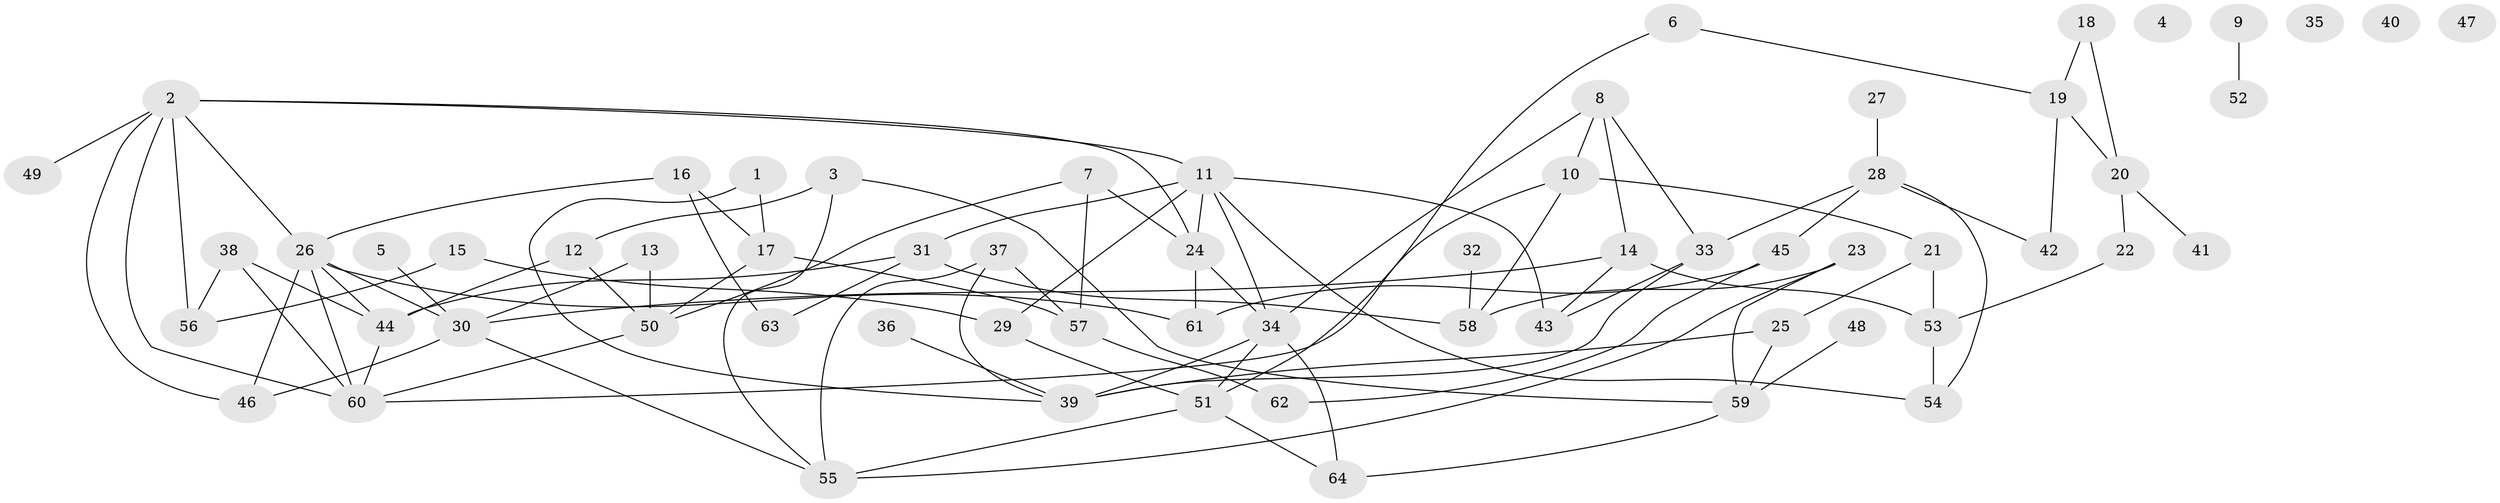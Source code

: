 // coarse degree distribution, {0: 0.2631578947368421, 2: 0.15789473684210525, 1: 0.10526315789473684, 3: 0.21052631578947367, 5: 0.15789473684210525, 6: 0.05263157894736842, 7: 0.05263157894736842}
// Generated by graph-tools (version 1.1) at 2025/44/03/04/25 21:44:10]
// undirected, 64 vertices, 101 edges
graph export_dot {
graph [start="1"]
  node [color=gray90,style=filled];
  1;
  2;
  3;
  4;
  5;
  6;
  7;
  8;
  9;
  10;
  11;
  12;
  13;
  14;
  15;
  16;
  17;
  18;
  19;
  20;
  21;
  22;
  23;
  24;
  25;
  26;
  27;
  28;
  29;
  30;
  31;
  32;
  33;
  34;
  35;
  36;
  37;
  38;
  39;
  40;
  41;
  42;
  43;
  44;
  45;
  46;
  47;
  48;
  49;
  50;
  51;
  52;
  53;
  54;
  55;
  56;
  57;
  58;
  59;
  60;
  61;
  62;
  63;
  64;
  1 -- 17;
  1 -- 39;
  2 -- 11;
  2 -- 24;
  2 -- 26;
  2 -- 46;
  2 -- 49;
  2 -- 56;
  2 -- 60;
  3 -- 12;
  3 -- 55;
  3 -- 59;
  5 -- 30;
  6 -- 19;
  6 -- 51;
  7 -- 24;
  7 -- 50;
  7 -- 57;
  8 -- 10;
  8 -- 14;
  8 -- 33;
  8 -- 34;
  9 -- 52;
  10 -- 21;
  10 -- 58;
  10 -- 60;
  11 -- 24;
  11 -- 29;
  11 -- 31;
  11 -- 34;
  11 -- 43;
  11 -- 54;
  12 -- 44;
  12 -- 50;
  13 -- 30;
  13 -- 50;
  14 -- 30;
  14 -- 43;
  14 -- 53;
  15 -- 29;
  15 -- 56;
  16 -- 17;
  16 -- 26;
  16 -- 63;
  17 -- 50;
  17 -- 57;
  18 -- 19;
  18 -- 20;
  19 -- 20;
  19 -- 42;
  20 -- 22;
  20 -- 41;
  21 -- 25;
  21 -- 53;
  22 -- 53;
  23 -- 55;
  23 -- 58;
  23 -- 59;
  24 -- 34;
  24 -- 61;
  25 -- 39;
  25 -- 59;
  26 -- 30;
  26 -- 44;
  26 -- 46;
  26 -- 60;
  26 -- 61;
  27 -- 28;
  28 -- 33;
  28 -- 42;
  28 -- 45;
  28 -- 54;
  29 -- 51;
  30 -- 46;
  30 -- 55;
  31 -- 44;
  31 -- 58;
  31 -- 63;
  32 -- 58;
  33 -- 39;
  33 -- 43;
  34 -- 39;
  34 -- 51;
  34 -- 64;
  36 -- 39;
  37 -- 39;
  37 -- 55;
  37 -- 57;
  38 -- 44;
  38 -- 56;
  38 -- 60;
  44 -- 60;
  45 -- 61;
  45 -- 62;
  48 -- 59;
  50 -- 60;
  51 -- 55;
  51 -- 64;
  53 -- 54;
  57 -- 62;
  59 -- 64;
}
